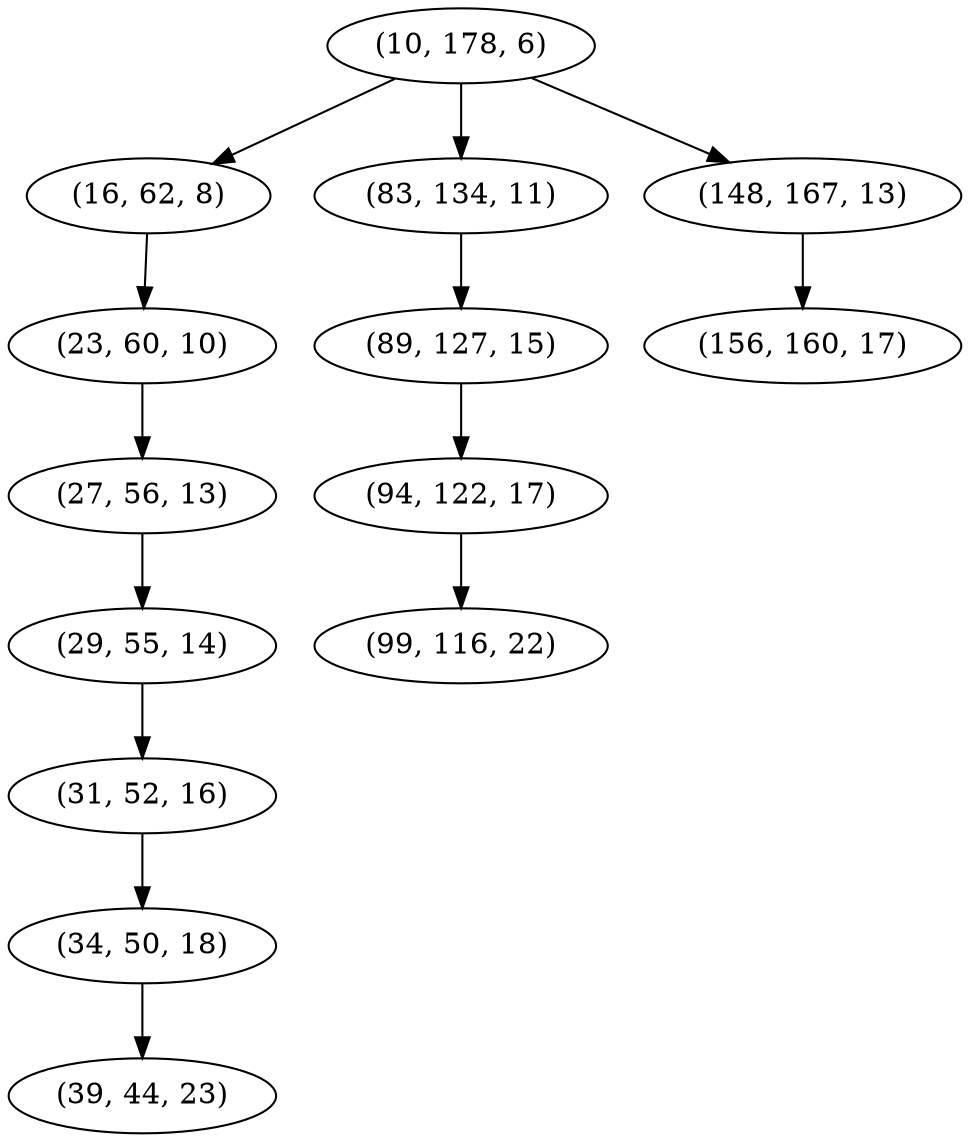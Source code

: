 digraph tree {
    "(10, 178, 6)";
    "(16, 62, 8)";
    "(23, 60, 10)";
    "(27, 56, 13)";
    "(29, 55, 14)";
    "(31, 52, 16)";
    "(34, 50, 18)";
    "(39, 44, 23)";
    "(83, 134, 11)";
    "(89, 127, 15)";
    "(94, 122, 17)";
    "(99, 116, 22)";
    "(148, 167, 13)";
    "(156, 160, 17)";
    "(10, 178, 6)" -> "(16, 62, 8)";
    "(10, 178, 6)" -> "(83, 134, 11)";
    "(10, 178, 6)" -> "(148, 167, 13)";
    "(16, 62, 8)" -> "(23, 60, 10)";
    "(23, 60, 10)" -> "(27, 56, 13)";
    "(27, 56, 13)" -> "(29, 55, 14)";
    "(29, 55, 14)" -> "(31, 52, 16)";
    "(31, 52, 16)" -> "(34, 50, 18)";
    "(34, 50, 18)" -> "(39, 44, 23)";
    "(83, 134, 11)" -> "(89, 127, 15)";
    "(89, 127, 15)" -> "(94, 122, 17)";
    "(94, 122, 17)" -> "(99, 116, 22)";
    "(148, 167, 13)" -> "(156, 160, 17)";
}
